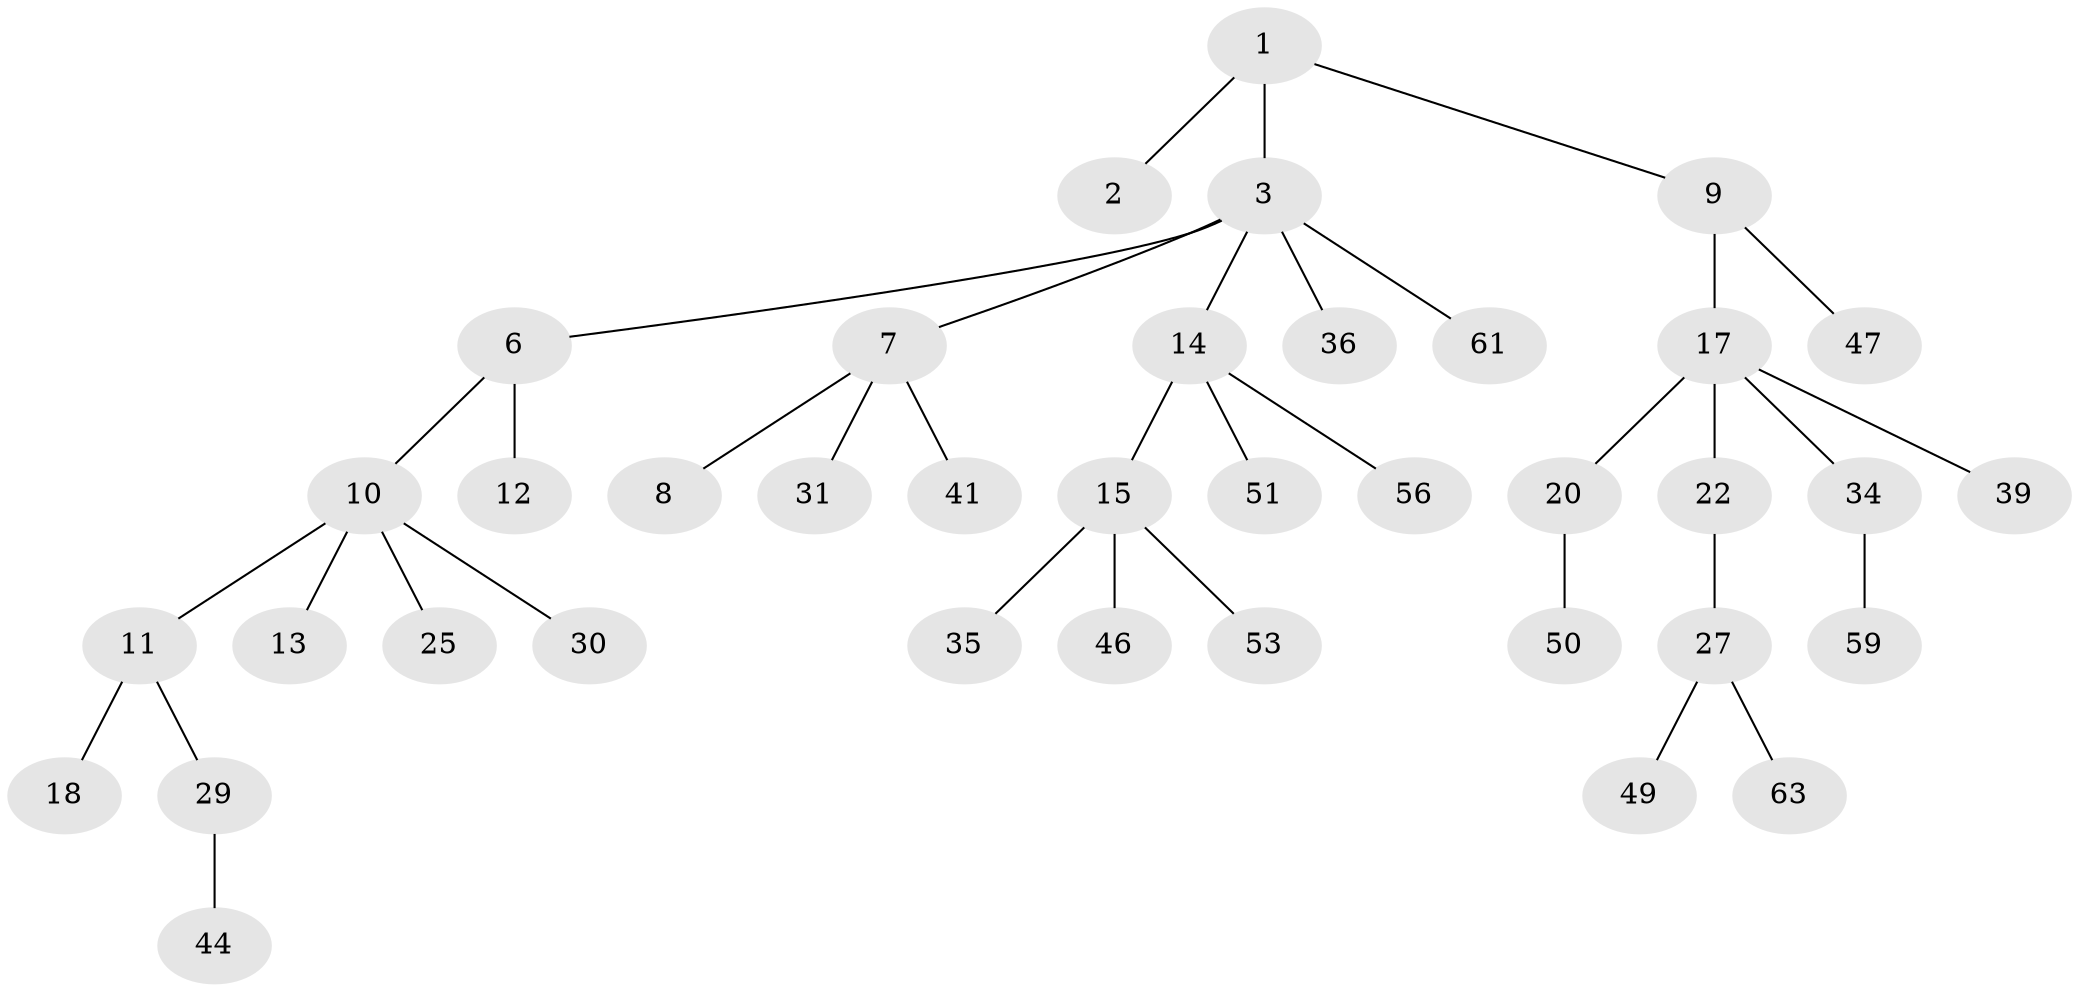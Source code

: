 // Generated by graph-tools (version 1.1) at 2025/52/02/27/25 19:52:13]
// undirected, 38 vertices, 37 edges
graph export_dot {
graph [start="1"]
  node [color=gray90,style=filled];
  1 [super="+5"];
  2 [super="+24"];
  3 [super="+4"];
  6 [super="+26"];
  7;
  8 [super="+40"];
  9 [super="+60"];
  10 [super="+16"];
  11;
  12 [super="+38"];
  13 [super="+19"];
  14 [super="+21"];
  15 [super="+37"];
  17 [super="+23"];
  18 [super="+32"];
  20 [super="+42"];
  22 [super="+28"];
  25 [super="+58"];
  27 [super="+33"];
  29 [super="+45"];
  30;
  31 [super="+43"];
  34 [super="+55"];
  35;
  36;
  39;
  41 [super="+48"];
  44 [super="+62"];
  46 [super="+57"];
  47;
  49 [super="+52"];
  50;
  51 [super="+54"];
  53;
  56;
  59;
  61;
  63;
  1 -- 2;
  1 -- 3;
  1 -- 9;
  3 -- 6;
  3 -- 14;
  3 -- 36;
  3 -- 61;
  3 -- 7;
  6 -- 10;
  6 -- 12;
  7 -- 8;
  7 -- 31;
  7 -- 41;
  9 -- 17;
  9 -- 47;
  10 -- 11;
  10 -- 13;
  10 -- 25;
  10 -- 30;
  11 -- 18;
  11 -- 29;
  14 -- 15;
  14 -- 51;
  14 -- 56;
  15 -- 35;
  15 -- 53;
  15 -- 46;
  17 -- 20;
  17 -- 22;
  17 -- 34;
  17 -- 39;
  20 -- 50;
  22 -- 27;
  27 -- 49;
  27 -- 63;
  29 -- 44;
  34 -- 59;
}
